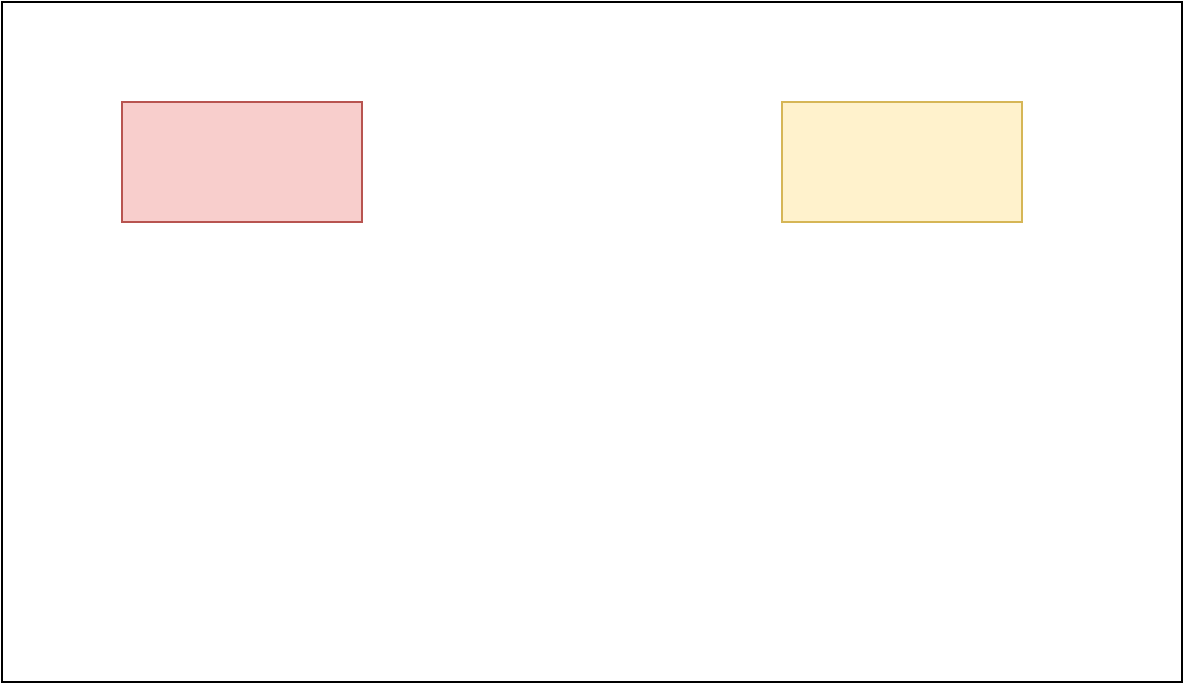 <mxfile version="13.10.4" type="github">
  <diagram id="UKXdtW69IpCny2iB_he-" name="Page-1">
    <mxGraphModel dx="2066" dy="1046" grid="1" gridSize="10" guides="1" tooltips="1" connect="1" arrows="1" fold="1" page="1" pageScale="1" pageWidth="827" pageHeight="1169" math="0" shadow="0">
      <root>
        <mxCell id="0" />
        <mxCell id="1" parent="0" />
        <mxCell id="zvRlO3JW-rQkZ7auj-U4-1" value="" style="rounded=0;whiteSpace=wrap;html=1;" vertex="1" parent="1">
          <mxGeometry x="130" y="60" width="590" height="340" as="geometry" />
        </mxCell>
        <mxCell id="zvRlO3JW-rQkZ7auj-U4-3" value="" style="rounded=0;whiteSpace=wrap;html=1;fillColor=#f8cecc;strokeColor=#b85450;" vertex="1" parent="1">
          <mxGeometry x="190" y="110" width="120" height="60" as="geometry" />
        </mxCell>
        <mxCell id="zvRlO3JW-rQkZ7auj-U4-4" value="" style="rounded=0;whiteSpace=wrap;html=1;fillColor=#fff2cc;strokeColor=#d6b656;" vertex="1" parent="1">
          <mxGeometry x="520" y="110" width="120" height="60" as="geometry" />
        </mxCell>
      </root>
    </mxGraphModel>
  </diagram>
</mxfile>
